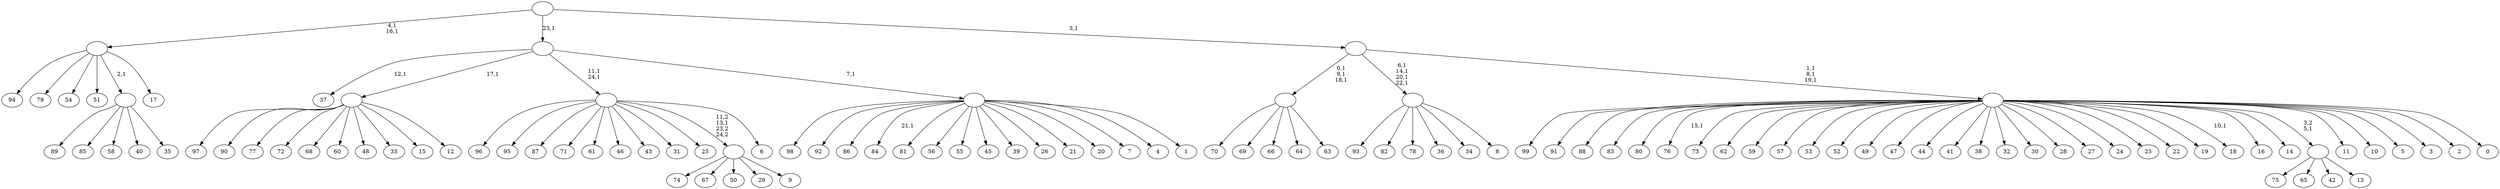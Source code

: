digraph T {
	125 [label="99"]
	124 [label="98"]
	123 [label="97"]
	122 [label="96"]
	121 [label="95"]
	120 [label="94"]
	119 [label="93"]
	118 [label="92"]
	117 [label="91"]
	116 [label="90"]
	115 [label="89"]
	114 [label="88"]
	113 [label="87"]
	112 [label="86"]
	111 [label="85"]
	110 [label="84"]
	108 [label="83"]
	107 [label="82"]
	106 [label="81"]
	105 [label="80"]
	104 [label="79"]
	103 [label="78"]
	102 [label="77"]
	101 [label="76"]
	99 [label="75"]
	98 [label="74"]
	97 [label="73"]
	96 [label="72"]
	95 [label="71"]
	94 [label="70"]
	93 [label="69"]
	92 [label="68"]
	91 [label="67"]
	90 [label="66"]
	89 [label="65"]
	88 [label="64"]
	87 [label="63"]
	86 [label=""]
	83 [label="62"]
	82 [label="61"]
	81 [label="60"]
	80 [label="59"]
	79 [label="58"]
	78 [label="57"]
	77 [label="56"]
	76 [label="55"]
	75 [label="54"]
	74 [label="53"]
	73 [label="52"]
	72 [label="51"]
	71 [label="50"]
	70 [label="49"]
	69 [label="48"]
	68 [label="47"]
	67 [label="46"]
	66 [label="45"]
	65 [label="44"]
	64 [label="43"]
	63 [label="42"]
	62 [label="41"]
	61 [label="40"]
	60 [label="39"]
	59 [label="38"]
	58 [label="37"]
	56 [label="36"]
	55 [label="35"]
	54 [label=""]
	53 [label="34"]
	52 [label="33"]
	51 [label="32"]
	50 [label="31"]
	49 [label="30"]
	48 [label="29"]
	47 [label="28"]
	46 [label="27"]
	45 [label="26"]
	44 [label="25"]
	43 [label="24"]
	42 [label="23"]
	41 [label="22"]
	40 [label="21"]
	39 [label="20"]
	38 [label="19"]
	37 [label="18"]
	35 [label="17"]
	34 [label=""]
	32 [label="16"]
	31 [label="15"]
	30 [label="14"]
	29 [label="13"]
	28 [label=""]
	27 [label="12"]
	26 [label=""]
	25 [label="11"]
	24 [label="10"]
	23 [label="9"]
	22 [label=""]
	21 [label="8"]
	20 [label=""]
	16 [label="7"]
	15 [label="6"]
	14 [label=""]
	12 [label="5"]
	11 [label="4"]
	10 [label="3"]
	9 [label="2"]
	8 [label="1"]
	7 [label=""]
	6 [label=""]
	5 [label="0"]
	4 [label=""]
	1 [label=""]
	0 [label=""]
	86 -> 94 [label=""]
	86 -> 93 [label=""]
	86 -> 90 [label=""]
	86 -> 88 [label=""]
	86 -> 87 [label=""]
	54 -> 115 [label=""]
	54 -> 111 [label=""]
	54 -> 79 [label=""]
	54 -> 61 [label=""]
	54 -> 55 [label=""]
	34 -> 120 [label=""]
	34 -> 104 [label=""]
	34 -> 75 [label=""]
	34 -> 72 [label=""]
	34 -> 54 [label="2,1"]
	34 -> 35 [label=""]
	28 -> 99 [label=""]
	28 -> 89 [label=""]
	28 -> 63 [label=""]
	28 -> 29 [label=""]
	26 -> 123 [label=""]
	26 -> 116 [label=""]
	26 -> 102 [label=""]
	26 -> 96 [label=""]
	26 -> 92 [label=""]
	26 -> 81 [label=""]
	26 -> 69 [label=""]
	26 -> 52 [label=""]
	26 -> 31 [label=""]
	26 -> 27 [label=""]
	22 -> 98 [label=""]
	22 -> 91 [label=""]
	22 -> 71 [label=""]
	22 -> 48 [label=""]
	22 -> 23 [label=""]
	20 -> 119 [label=""]
	20 -> 107 [label=""]
	20 -> 103 [label=""]
	20 -> 56 [label=""]
	20 -> 53 [label=""]
	20 -> 21 [label=""]
	14 -> 122 [label=""]
	14 -> 121 [label=""]
	14 -> 113 [label=""]
	14 -> 95 [label=""]
	14 -> 82 [label=""]
	14 -> 67 [label=""]
	14 -> 64 [label=""]
	14 -> 50 [label=""]
	14 -> 44 [label=""]
	14 -> 22 [label="11,2\n13,1\n23,2\n24,2"]
	14 -> 15 [label=""]
	7 -> 110 [label="21,1"]
	7 -> 124 [label=""]
	7 -> 118 [label=""]
	7 -> 112 [label=""]
	7 -> 106 [label=""]
	7 -> 77 [label=""]
	7 -> 76 [label=""]
	7 -> 66 [label=""]
	7 -> 60 [label=""]
	7 -> 45 [label=""]
	7 -> 40 [label=""]
	7 -> 39 [label=""]
	7 -> 16 [label=""]
	7 -> 11 [label=""]
	7 -> 8 [label=""]
	6 -> 14 [label="11,1\n24,1"]
	6 -> 58 [label="12,1"]
	6 -> 26 [label="17,1"]
	6 -> 7 [label="7,1"]
	4 -> 37 [label="10,1"]
	4 -> 101 [label="15,1"]
	4 -> 125 [label=""]
	4 -> 117 [label=""]
	4 -> 114 [label=""]
	4 -> 108 [label=""]
	4 -> 105 [label=""]
	4 -> 97 [label=""]
	4 -> 83 [label=""]
	4 -> 80 [label=""]
	4 -> 78 [label=""]
	4 -> 74 [label=""]
	4 -> 73 [label=""]
	4 -> 70 [label=""]
	4 -> 68 [label=""]
	4 -> 65 [label=""]
	4 -> 62 [label=""]
	4 -> 59 [label=""]
	4 -> 51 [label=""]
	4 -> 49 [label=""]
	4 -> 47 [label=""]
	4 -> 46 [label=""]
	4 -> 43 [label=""]
	4 -> 42 [label=""]
	4 -> 41 [label=""]
	4 -> 38 [label=""]
	4 -> 32 [label=""]
	4 -> 30 [label=""]
	4 -> 28 [label="3,2\n5,1"]
	4 -> 25 [label=""]
	4 -> 24 [label=""]
	4 -> 12 [label=""]
	4 -> 10 [label=""]
	4 -> 9 [label=""]
	4 -> 5 [label=""]
	1 -> 4 [label="1,1\n8,1\n19,1"]
	1 -> 20 [label="6,1\n14,1\n20,1\n22,1"]
	1 -> 86 [label="0,1\n9,1\n18,1"]
	0 -> 34 [label="4,1\n16,1"]
	0 -> 6 [label="23,1"]
	0 -> 1 [label="3,1"]
}
